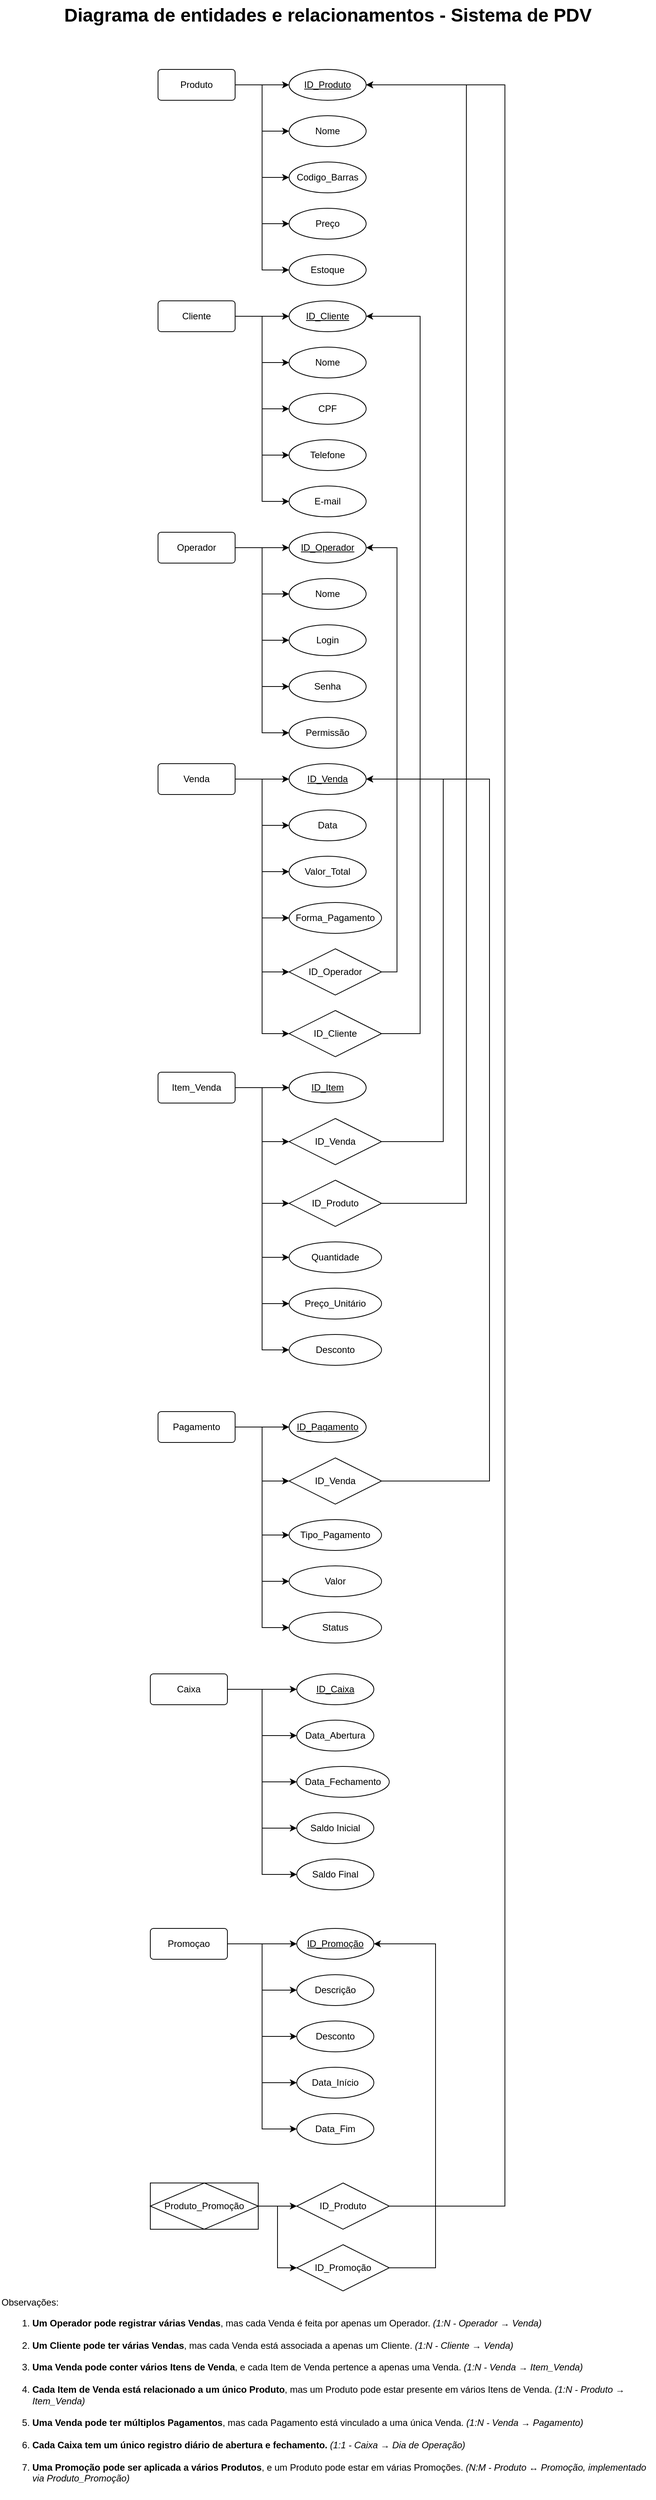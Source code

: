 <mxfile version="26.1.1">
  <diagram id="R2lEEEUBdFMjLlhIrx00" name="Page-1">
    <mxGraphModel dx="956" dy="557" grid="1" gridSize="10" guides="1" tooltips="1" connect="1" arrows="1" fold="1" page="1" pageScale="1" pageWidth="850" pageHeight="1100" math="0" shadow="0" extFonts="Permanent Marker^https://fonts.googleapis.com/css?family=Permanent+Marker">
      <root>
        <mxCell id="0" />
        <mxCell id="1" parent="0" />
        <mxCell id="Ml8siv8PJuEOao_RKKFf-7" style="edgeStyle=orthogonalEdgeStyle;rounded=0;orthogonalLoop=1;jettySize=auto;html=1;exitX=1;exitY=0.5;exitDx=0;exitDy=0;" edge="1" parent="1" source="Ml8siv8PJuEOao_RKKFf-1">
          <mxGeometry relative="1" as="geometry">
            <mxPoint x="375" y="170" as="targetPoint" />
          </mxGeometry>
        </mxCell>
        <mxCell id="Ml8siv8PJuEOao_RKKFf-8" style="edgeStyle=orthogonalEdgeStyle;rounded=0;orthogonalLoop=1;jettySize=auto;html=1;exitX=1;exitY=0.5;exitDx=0;exitDy=0;entryX=0;entryY=0.5;entryDx=0;entryDy=0;" edge="1" parent="1" source="Ml8siv8PJuEOao_RKKFf-1" target="Ml8siv8PJuEOao_RKKFf-3">
          <mxGeometry relative="1" as="geometry" />
        </mxCell>
        <mxCell id="Ml8siv8PJuEOao_RKKFf-9" style="edgeStyle=orthogonalEdgeStyle;rounded=0;orthogonalLoop=1;jettySize=auto;html=1;exitX=1;exitY=0.5;exitDx=0;exitDy=0;entryX=0;entryY=0.5;entryDx=0;entryDy=0;" edge="1" parent="1" source="Ml8siv8PJuEOao_RKKFf-1" target="Ml8siv8PJuEOao_RKKFf-4">
          <mxGeometry relative="1" as="geometry" />
        </mxCell>
        <mxCell id="Ml8siv8PJuEOao_RKKFf-10" style="edgeStyle=orthogonalEdgeStyle;rounded=0;orthogonalLoop=1;jettySize=auto;html=1;exitX=1;exitY=0.5;exitDx=0;exitDy=0;entryX=0;entryY=0.5;entryDx=0;entryDy=0;" edge="1" parent="1" source="Ml8siv8PJuEOao_RKKFf-1" target="Ml8siv8PJuEOao_RKKFf-5">
          <mxGeometry relative="1" as="geometry" />
        </mxCell>
        <mxCell id="Ml8siv8PJuEOao_RKKFf-11" style="edgeStyle=orthogonalEdgeStyle;rounded=0;orthogonalLoop=1;jettySize=auto;html=1;exitX=1;exitY=0.5;exitDx=0;exitDy=0;entryX=0;entryY=0.5;entryDx=0;entryDy=0;" edge="1" parent="1" source="Ml8siv8PJuEOao_RKKFf-1" target="Ml8siv8PJuEOao_RKKFf-6">
          <mxGeometry relative="1" as="geometry" />
        </mxCell>
        <mxCell id="Ml8siv8PJuEOao_RKKFf-1" value="Produto" style="rounded=1;arcSize=10;whiteSpace=wrap;html=1;align=center;" vertex="1" parent="1">
          <mxGeometry x="205" y="150" width="100" height="40" as="geometry" />
        </mxCell>
        <mxCell id="Ml8siv8PJuEOao_RKKFf-3" value="Nome" style="ellipse;whiteSpace=wrap;html=1;align=center;" vertex="1" parent="1">
          <mxGeometry x="375" y="210" width="100" height="40" as="geometry" />
        </mxCell>
        <mxCell id="Ml8siv8PJuEOao_RKKFf-4" value="Codigo_Barras" style="ellipse;whiteSpace=wrap;html=1;align=center;" vertex="1" parent="1">
          <mxGeometry x="375" y="270" width="100" height="40" as="geometry" />
        </mxCell>
        <mxCell id="Ml8siv8PJuEOao_RKKFf-5" value="Preço" style="ellipse;whiteSpace=wrap;html=1;align=center;" vertex="1" parent="1">
          <mxGeometry x="375" y="330" width="100" height="40" as="geometry" />
        </mxCell>
        <mxCell id="Ml8siv8PJuEOao_RKKFf-6" value="Estoque" style="ellipse;whiteSpace=wrap;html=1;align=center;" vertex="1" parent="1">
          <mxGeometry x="375" y="390" width="100" height="40" as="geometry" />
        </mxCell>
        <mxCell id="Ml8siv8PJuEOao_RKKFf-12" style="edgeStyle=orthogonalEdgeStyle;rounded=0;orthogonalLoop=1;jettySize=auto;html=1;exitX=1;exitY=0.5;exitDx=0;exitDy=0;" edge="1" parent="1" source="Ml8siv8PJuEOao_RKKFf-17">
          <mxGeometry relative="1" as="geometry">
            <mxPoint x="375" y="470" as="targetPoint" />
          </mxGeometry>
        </mxCell>
        <mxCell id="Ml8siv8PJuEOao_RKKFf-13" style="edgeStyle=orthogonalEdgeStyle;rounded=0;orthogonalLoop=1;jettySize=auto;html=1;exitX=1;exitY=0.5;exitDx=0;exitDy=0;entryX=0;entryY=0.5;entryDx=0;entryDy=0;" edge="1" parent="1" source="Ml8siv8PJuEOao_RKKFf-17" target="Ml8siv8PJuEOao_RKKFf-19">
          <mxGeometry relative="1" as="geometry" />
        </mxCell>
        <mxCell id="Ml8siv8PJuEOao_RKKFf-14" style="edgeStyle=orthogonalEdgeStyle;rounded=0;orthogonalLoop=1;jettySize=auto;html=1;exitX=1;exitY=0.5;exitDx=0;exitDy=0;entryX=0;entryY=0.5;entryDx=0;entryDy=0;" edge="1" parent="1" source="Ml8siv8PJuEOao_RKKFf-17" target="Ml8siv8PJuEOao_RKKFf-20">
          <mxGeometry relative="1" as="geometry" />
        </mxCell>
        <mxCell id="Ml8siv8PJuEOao_RKKFf-15" style="edgeStyle=orthogonalEdgeStyle;rounded=0;orthogonalLoop=1;jettySize=auto;html=1;exitX=1;exitY=0.5;exitDx=0;exitDy=0;entryX=0;entryY=0.5;entryDx=0;entryDy=0;" edge="1" parent="1" source="Ml8siv8PJuEOao_RKKFf-17" target="Ml8siv8PJuEOao_RKKFf-21">
          <mxGeometry relative="1" as="geometry" />
        </mxCell>
        <mxCell id="Ml8siv8PJuEOao_RKKFf-16" style="edgeStyle=orthogonalEdgeStyle;rounded=0;orthogonalLoop=1;jettySize=auto;html=1;exitX=1;exitY=0.5;exitDx=0;exitDy=0;entryX=0;entryY=0.5;entryDx=0;entryDy=0;" edge="1" parent="1" source="Ml8siv8PJuEOao_RKKFf-17" target="Ml8siv8PJuEOao_RKKFf-22">
          <mxGeometry relative="1" as="geometry" />
        </mxCell>
        <mxCell id="Ml8siv8PJuEOao_RKKFf-17" value="Cliente" style="rounded=1;arcSize=10;whiteSpace=wrap;html=1;align=center;" vertex="1" parent="1">
          <mxGeometry x="205" y="450" width="100" height="40" as="geometry" />
        </mxCell>
        <mxCell id="Ml8siv8PJuEOao_RKKFf-19" value="Nome" style="ellipse;whiteSpace=wrap;html=1;align=center;" vertex="1" parent="1">
          <mxGeometry x="375" y="510" width="100" height="40" as="geometry" />
        </mxCell>
        <mxCell id="Ml8siv8PJuEOao_RKKFf-20" value="CPF" style="ellipse;whiteSpace=wrap;html=1;align=center;" vertex="1" parent="1">
          <mxGeometry x="375" y="570" width="100" height="40" as="geometry" />
        </mxCell>
        <mxCell id="Ml8siv8PJuEOao_RKKFf-21" value="Telefone" style="ellipse;whiteSpace=wrap;html=1;align=center;" vertex="1" parent="1">
          <mxGeometry x="375" y="630" width="100" height="40" as="geometry" />
        </mxCell>
        <mxCell id="Ml8siv8PJuEOao_RKKFf-22" value="E-mail" style="ellipse;whiteSpace=wrap;html=1;align=center;" vertex="1" parent="1">
          <mxGeometry x="375" y="690" width="100" height="40" as="geometry" />
        </mxCell>
        <mxCell id="Ml8siv8PJuEOao_RKKFf-23" value="ID_Produto" style="ellipse;whiteSpace=wrap;html=1;align=center;fontStyle=4;" vertex="1" parent="1">
          <mxGeometry x="375" y="150" width="100" height="40" as="geometry" />
        </mxCell>
        <mxCell id="Ml8siv8PJuEOao_RKKFf-24" value="ID_Cliente" style="ellipse;whiteSpace=wrap;html=1;align=center;fontStyle=4;" vertex="1" parent="1">
          <mxGeometry x="375" y="450" width="100" height="40" as="geometry" />
        </mxCell>
        <mxCell id="Ml8siv8PJuEOao_RKKFf-25" style="edgeStyle=orthogonalEdgeStyle;rounded=0;orthogonalLoop=1;jettySize=auto;html=1;exitX=1;exitY=0.5;exitDx=0;exitDy=0;" edge="1" parent="1" source="Ml8siv8PJuEOao_RKKFf-30">
          <mxGeometry relative="1" as="geometry">
            <mxPoint x="375" y="770" as="targetPoint" />
          </mxGeometry>
        </mxCell>
        <mxCell id="Ml8siv8PJuEOao_RKKFf-26" style="edgeStyle=orthogonalEdgeStyle;rounded=0;orthogonalLoop=1;jettySize=auto;html=1;exitX=1;exitY=0.5;exitDx=0;exitDy=0;entryX=0;entryY=0.5;entryDx=0;entryDy=0;" edge="1" parent="1" source="Ml8siv8PJuEOao_RKKFf-30" target="Ml8siv8PJuEOao_RKKFf-31">
          <mxGeometry relative="1" as="geometry" />
        </mxCell>
        <mxCell id="Ml8siv8PJuEOao_RKKFf-27" style="edgeStyle=orthogonalEdgeStyle;rounded=0;orthogonalLoop=1;jettySize=auto;html=1;exitX=1;exitY=0.5;exitDx=0;exitDy=0;entryX=0;entryY=0.5;entryDx=0;entryDy=0;" edge="1" parent="1" source="Ml8siv8PJuEOao_RKKFf-30" target="Ml8siv8PJuEOao_RKKFf-32">
          <mxGeometry relative="1" as="geometry" />
        </mxCell>
        <mxCell id="Ml8siv8PJuEOao_RKKFf-28" style="edgeStyle=orthogonalEdgeStyle;rounded=0;orthogonalLoop=1;jettySize=auto;html=1;exitX=1;exitY=0.5;exitDx=0;exitDy=0;entryX=0;entryY=0.5;entryDx=0;entryDy=0;" edge="1" parent="1" source="Ml8siv8PJuEOao_RKKFf-30" target="Ml8siv8PJuEOao_RKKFf-33">
          <mxGeometry relative="1" as="geometry" />
        </mxCell>
        <mxCell id="Ml8siv8PJuEOao_RKKFf-29" style="edgeStyle=orthogonalEdgeStyle;rounded=0;orthogonalLoop=1;jettySize=auto;html=1;exitX=1;exitY=0.5;exitDx=0;exitDy=0;entryX=0;entryY=0.5;entryDx=0;entryDy=0;" edge="1" parent="1" source="Ml8siv8PJuEOao_RKKFf-30" target="Ml8siv8PJuEOao_RKKFf-34">
          <mxGeometry relative="1" as="geometry" />
        </mxCell>
        <mxCell id="Ml8siv8PJuEOao_RKKFf-30" value="Operador" style="rounded=1;arcSize=10;whiteSpace=wrap;html=1;align=center;" vertex="1" parent="1">
          <mxGeometry x="205" y="750" width="100" height="40" as="geometry" />
        </mxCell>
        <mxCell id="Ml8siv8PJuEOao_RKKFf-31" value="Nome" style="ellipse;whiteSpace=wrap;html=1;align=center;" vertex="1" parent="1">
          <mxGeometry x="375" y="810" width="100" height="40" as="geometry" />
        </mxCell>
        <mxCell id="Ml8siv8PJuEOao_RKKFf-32" value="Login" style="ellipse;whiteSpace=wrap;html=1;align=center;" vertex="1" parent="1">
          <mxGeometry x="375" y="870" width="100" height="40" as="geometry" />
        </mxCell>
        <mxCell id="Ml8siv8PJuEOao_RKKFf-33" value="Senha" style="ellipse;whiteSpace=wrap;html=1;align=center;" vertex="1" parent="1">
          <mxGeometry x="375" y="930" width="100" height="40" as="geometry" />
        </mxCell>
        <mxCell id="Ml8siv8PJuEOao_RKKFf-34" value="Permissão" style="ellipse;whiteSpace=wrap;html=1;align=center;" vertex="1" parent="1">
          <mxGeometry x="375" y="990" width="100" height="40" as="geometry" />
        </mxCell>
        <mxCell id="Ml8siv8PJuEOao_RKKFf-35" value="ID_Operador" style="ellipse;whiteSpace=wrap;html=1;align=center;fontStyle=4;" vertex="1" parent="1">
          <mxGeometry x="375" y="750" width="100" height="40" as="geometry" />
        </mxCell>
        <mxCell id="Ml8siv8PJuEOao_RKKFf-36" style="edgeStyle=orthogonalEdgeStyle;rounded=0;orthogonalLoop=1;jettySize=auto;html=1;exitX=1;exitY=0.5;exitDx=0;exitDy=0;" edge="1" parent="1" source="Ml8siv8PJuEOao_RKKFf-41">
          <mxGeometry relative="1" as="geometry">
            <mxPoint x="375" y="1070" as="targetPoint" />
          </mxGeometry>
        </mxCell>
        <mxCell id="Ml8siv8PJuEOao_RKKFf-37" style="edgeStyle=orthogonalEdgeStyle;rounded=0;orthogonalLoop=1;jettySize=auto;html=1;exitX=1;exitY=0.5;exitDx=0;exitDy=0;entryX=0;entryY=0.5;entryDx=0;entryDy=0;" edge="1" parent="1" source="Ml8siv8PJuEOao_RKKFf-41" target="Ml8siv8PJuEOao_RKKFf-42">
          <mxGeometry relative="1" as="geometry" />
        </mxCell>
        <mxCell id="Ml8siv8PJuEOao_RKKFf-38" style="edgeStyle=orthogonalEdgeStyle;rounded=0;orthogonalLoop=1;jettySize=auto;html=1;exitX=1;exitY=0.5;exitDx=0;exitDy=0;entryX=0;entryY=0.5;entryDx=0;entryDy=0;" edge="1" parent="1" source="Ml8siv8PJuEOao_RKKFf-41" target="Ml8siv8PJuEOao_RKKFf-43">
          <mxGeometry relative="1" as="geometry" />
        </mxCell>
        <mxCell id="Ml8siv8PJuEOao_RKKFf-39" style="edgeStyle=orthogonalEdgeStyle;rounded=0;orthogonalLoop=1;jettySize=auto;html=1;exitX=1;exitY=0.5;exitDx=0;exitDy=0;entryX=0;entryY=0.5;entryDx=0;entryDy=0;" edge="1" parent="1" source="Ml8siv8PJuEOao_RKKFf-41" target="Ml8siv8PJuEOao_RKKFf-44">
          <mxGeometry relative="1" as="geometry" />
        </mxCell>
        <mxCell id="Ml8siv8PJuEOao_RKKFf-49" style="edgeStyle=orthogonalEdgeStyle;rounded=0;orthogonalLoop=1;jettySize=auto;html=1;exitX=1;exitY=0.5;exitDx=0;exitDy=0;entryX=0;entryY=0.5;entryDx=0;entryDy=0;" edge="1" parent="1" source="Ml8siv8PJuEOao_RKKFf-41" target="Ml8siv8PJuEOao_RKKFf-47">
          <mxGeometry relative="1" as="geometry" />
        </mxCell>
        <mxCell id="Ml8siv8PJuEOao_RKKFf-51" style="edgeStyle=orthogonalEdgeStyle;rounded=0;orthogonalLoop=1;jettySize=auto;html=1;exitX=1;exitY=0.5;exitDx=0;exitDy=0;entryX=0;entryY=0.5;entryDx=0;entryDy=0;" edge="1" parent="1" source="Ml8siv8PJuEOao_RKKFf-41" target="Ml8siv8PJuEOao_RKKFf-50">
          <mxGeometry relative="1" as="geometry" />
        </mxCell>
        <mxCell id="Ml8siv8PJuEOao_RKKFf-41" value="Venda" style="rounded=1;arcSize=10;whiteSpace=wrap;html=1;align=center;" vertex="1" parent="1">
          <mxGeometry x="205" y="1050" width="100" height="40" as="geometry" />
        </mxCell>
        <mxCell id="Ml8siv8PJuEOao_RKKFf-42" value="Data" style="ellipse;whiteSpace=wrap;html=1;align=center;" vertex="1" parent="1">
          <mxGeometry x="375" y="1110" width="100" height="40" as="geometry" />
        </mxCell>
        <mxCell id="Ml8siv8PJuEOao_RKKFf-43" value="Valor_Total" style="ellipse;whiteSpace=wrap;html=1;align=center;" vertex="1" parent="1">
          <mxGeometry x="375" y="1170" width="100" height="40" as="geometry" />
        </mxCell>
        <mxCell id="Ml8siv8PJuEOao_RKKFf-44" value="Forma_Pagamento" style="ellipse;whiteSpace=wrap;html=1;align=center;" vertex="1" parent="1">
          <mxGeometry x="375" y="1230" width="120" height="40" as="geometry" />
        </mxCell>
        <mxCell id="Ml8siv8PJuEOao_RKKFf-46" value="ID_Venda" style="ellipse;whiteSpace=wrap;html=1;align=center;fontStyle=4;" vertex="1" parent="1">
          <mxGeometry x="375" y="1050" width="100" height="40" as="geometry" />
        </mxCell>
        <mxCell id="Ml8siv8PJuEOao_RKKFf-52" style="edgeStyle=orthogonalEdgeStyle;rounded=0;orthogonalLoop=1;jettySize=auto;html=1;exitX=1;exitY=0.5;exitDx=0;exitDy=0;entryX=1;entryY=0.5;entryDx=0;entryDy=0;" edge="1" parent="1" source="Ml8siv8PJuEOao_RKKFf-47" target="Ml8siv8PJuEOao_RKKFf-35">
          <mxGeometry relative="1" as="geometry" />
        </mxCell>
        <mxCell id="Ml8siv8PJuEOao_RKKFf-47" value="ID_Operador" style="shape=rhombus;perimeter=rhombusPerimeter;whiteSpace=wrap;html=1;align=center;" vertex="1" parent="1">
          <mxGeometry x="375" y="1290" width="120" height="60" as="geometry" />
        </mxCell>
        <mxCell id="Ml8siv8PJuEOao_RKKFf-53" style="edgeStyle=orthogonalEdgeStyle;rounded=0;orthogonalLoop=1;jettySize=auto;html=1;exitX=1;exitY=0.5;exitDx=0;exitDy=0;entryX=1;entryY=0.5;entryDx=0;entryDy=0;" edge="1" parent="1" source="Ml8siv8PJuEOao_RKKFf-50" target="Ml8siv8PJuEOao_RKKFf-24">
          <mxGeometry relative="1" as="geometry">
            <Array as="points">
              <mxPoint x="545" y="1400" />
              <mxPoint x="545" y="470" />
            </Array>
          </mxGeometry>
        </mxCell>
        <mxCell id="Ml8siv8PJuEOao_RKKFf-50" value="ID_Cliente" style="shape=rhombus;perimeter=rhombusPerimeter;whiteSpace=wrap;html=1;align=center;" vertex="1" parent="1">
          <mxGeometry x="375" y="1370" width="120" height="60" as="geometry" />
        </mxCell>
        <mxCell id="Ml8siv8PJuEOao_RKKFf-55" style="edgeStyle=orthogonalEdgeStyle;rounded=0;orthogonalLoop=1;jettySize=auto;html=1;exitX=1;exitY=0.5;exitDx=0;exitDy=0;" edge="1" parent="1" source="Ml8siv8PJuEOao_RKKFf-60">
          <mxGeometry relative="1" as="geometry">
            <mxPoint x="375" y="1470" as="targetPoint" />
          </mxGeometry>
        </mxCell>
        <mxCell id="Ml8siv8PJuEOao_RKKFf-86" style="edgeStyle=orthogonalEdgeStyle;rounded=0;orthogonalLoop=1;jettySize=auto;html=1;exitX=1;exitY=0.5;exitDx=0;exitDy=0;entryX=0;entryY=0.5;entryDx=0;entryDy=0;" edge="1" parent="1" source="Ml8siv8PJuEOao_RKKFf-60" target="Ml8siv8PJuEOao_RKKFf-77">
          <mxGeometry relative="1" as="geometry" />
        </mxCell>
        <mxCell id="Ml8siv8PJuEOao_RKKFf-87" style="edgeStyle=orthogonalEdgeStyle;rounded=0;orthogonalLoop=1;jettySize=auto;html=1;exitX=1;exitY=0.5;exitDx=0;exitDy=0;entryX=0;entryY=0.5;entryDx=0;entryDy=0;" edge="1" parent="1" source="Ml8siv8PJuEOao_RKKFf-60" target="Ml8siv8PJuEOao_RKKFf-79">
          <mxGeometry relative="1" as="geometry" />
        </mxCell>
        <mxCell id="Ml8siv8PJuEOao_RKKFf-88" style="edgeStyle=orthogonalEdgeStyle;rounded=0;orthogonalLoop=1;jettySize=auto;html=1;exitX=1;exitY=0.5;exitDx=0;exitDy=0;entryX=0;entryY=0.5;entryDx=0;entryDy=0;" edge="1" parent="1" source="Ml8siv8PJuEOao_RKKFf-60" target="Ml8siv8PJuEOao_RKKFf-83">
          <mxGeometry relative="1" as="geometry" />
        </mxCell>
        <mxCell id="Ml8siv8PJuEOao_RKKFf-89" style="edgeStyle=orthogonalEdgeStyle;rounded=0;orthogonalLoop=1;jettySize=auto;html=1;exitX=1;exitY=0.5;exitDx=0;exitDy=0;entryX=0;entryY=0.5;entryDx=0;entryDy=0;" edge="1" parent="1" source="Ml8siv8PJuEOao_RKKFf-60" target="Ml8siv8PJuEOao_RKKFf-84">
          <mxGeometry relative="1" as="geometry" />
        </mxCell>
        <mxCell id="Ml8siv8PJuEOao_RKKFf-90" style="edgeStyle=orthogonalEdgeStyle;rounded=0;orthogonalLoop=1;jettySize=auto;html=1;exitX=1;exitY=0.5;exitDx=0;exitDy=0;entryX=0;entryY=0.5;entryDx=0;entryDy=0;" edge="1" parent="1" source="Ml8siv8PJuEOao_RKKFf-60" target="Ml8siv8PJuEOao_RKKFf-85">
          <mxGeometry relative="1" as="geometry" />
        </mxCell>
        <mxCell id="Ml8siv8PJuEOao_RKKFf-60" value="Item_Venda" style="rounded=1;arcSize=10;whiteSpace=wrap;html=1;align=center;" vertex="1" parent="1">
          <mxGeometry x="205" y="1450" width="100" height="40" as="geometry" />
        </mxCell>
        <mxCell id="Ml8siv8PJuEOao_RKKFf-65" value="ID_Item" style="ellipse;whiteSpace=wrap;html=1;align=center;fontStyle=4;" vertex="1" parent="1">
          <mxGeometry x="375" y="1450" width="100" height="40" as="geometry" />
        </mxCell>
        <mxCell id="Ml8siv8PJuEOao_RKKFf-80" style="edgeStyle=orthogonalEdgeStyle;rounded=0;orthogonalLoop=1;jettySize=auto;html=1;exitX=1;exitY=0.5;exitDx=0;exitDy=0;entryX=1;entryY=0.5;entryDx=0;entryDy=0;" edge="1" parent="1" source="Ml8siv8PJuEOao_RKKFf-77" target="Ml8siv8PJuEOao_RKKFf-46">
          <mxGeometry relative="1" as="geometry">
            <Array as="points">
              <mxPoint x="575" y="1540" />
              <mxPoint x="575" y="1070" />
            </Array>
          </mxGeometry>
        </mxCell>
        <mxCell id="Ml8siv8PJuEOao_RKKFf-77" value="ID_Venda" style="shape=rhombus;perimeter=rhombusPerimeter;whiteSpace=wrap;html=1;align=center;" vertex="1" parent="1">
          <mxGeometry x="375" y="1510" width="120" height="60" as="geometry" />
        </mxCell>
        <mxCell id="Ml8siv8PJuEOao_RKKFf-91" style="edgeStyle=orthogonalEdgeStyle;rounded=0;orthogonalLoop=1;jettySize=auto;html=1;exitX=1;exitY=0.5;exitDx=0;exitDy=0;entryX=1;entryY=0.5;entryDx=0;entryDy=0;" edge="1" parent="1" source="Ml8siv8PJuEOao_RKKFf-79" target="Ml8siv8PJuEOao_RKKFf-23">
          <mxGeometry relative="1" as="geometry">
            <Array as="points">
              <mxPoint x="605" y="1620" />
              <mxPoint x="605" y="170" />
            </Array>
          </mxGeometry>
        </mxCell>
        <mxCell id="Ml8siv8PJuEOao_RKKFf-79" value="ID_Produto" style="shape=rhombus;perimeter=rhombusPerimeter;whiteSpace=wrap;html=1;align=center;" vertex="1" parent="1">
          <mxGeometry x="375" y="1590" width="120" height="60" as="geometry" />
        </mxCell>
        <mxCell id="Ml8siv8PJuEOao_RKKFf-83" value="Quantidade" style="ellipse;whiteSpace=wrap;html=1;align=center;" vertex="1" parent="1">
          <mxGeometry x="375" y="1670" width="120" height="40" as="geometry" />
        </mxCell>
        <mxCell id="Ml8siv8PJuEOao_RKKFf-84" value="Preço_Unitário" style="ellipse;whiteSpace=wrap;html=1;align=center;" vertex="1" parent="1">
          <mxGeometry x="375" y="1730" width="120" height="40" as="geometry" />
        </mxCell>
        <mxCell id="Ml8siv8PJuEOao_RKKFf-85" value="Desconto" style="ellipse;whiteSpace=wrap;html=1;align=center;" vertex="1" parent="1">
          <mxGeometry x="375" y="1790" width="120" height="40" as="geometry" />
        </mxCell>
        <mxCell id="Ml8siv8PJuEOao_RKKFf-99" style="edgeStyle=orthogonalEdgeStyle;rounded=0;orthogonalLoop=1;jettySize=auto;html=1;exitX=1;exitY=0.5;exitDx=0;exitDy=0;entryX=0;entryY=0.5;entryDx=0;entryDy=0;" edge="1" parent="1" source="Ml8siv8PJuEOao_RKKFf-92" target="Ml8siv8PJuEOao_RKKFf-93">
          <mxGeometry relative="1" as="geometry" />
        </mxCell>
        <mxCell id="Ml8siv8PJuEOao_RKKFf-100" style="edgeStyle=orthogonalEdgeStyle;rounded=0;orthogonalLoop=1;jettySize=auto;html=1;exitX=1;exitY=0.5;exitDx=0;exitDy=0;entryX=0;entryY=0.5;entryDx=0;entryDy=0;" edge="1" parent="1" source="Ml8siv8PJuEOao_RKKFf-92" target="Ml8siv8PJuEOao_RKKFf-94">
          <mxGeometry relative="1" as="geometry" />
        </mxCell>
        <mxCell id="Ml8siv8PJuEOao_RKKFf-101" style="edgeStyle=orthogonalEdgeStyle;rounded=0;orthogonalLoop=1;jettySize=auto;html=1;exitX=1;exitY=0.5;exitDx=0;exitDy=0;entryX=0;entryY=0.5;entryDx=0;entryDy=0;" edge="1" parent="1" source="Ml8siv8PJuEOao_RKKFf-92" target="Ml8siv8PJuEOao_RKKFf-96">
          <mxGeometry relative="1" as="geometry" />
        </mxCell>
        <mxCell id="Ml8siv8PJuEOao_RKKFf-102" style="edgeStyle=orthogonalEdgeStyle;rounded=0;orthogonalLoop=1;jettySize=auto;html=1;exitX=1;exitY=0.5;exitDx=0;exitDy=0;entryX=0;entryY=0.5;entryDx=0;entryDy=0;" edge="1" parent="1" source="Ml8siv8PJuEOao_RKKFf-92" target="Ml8siv8PJuEOao_RKKFf-97">
          <mxGeometry relative="1" as="geometry" />
        </mxCell>
        <mxCell id="Ml8siv8PJuEOao_RKKFf-103" style="edgeStyle=orthogonalEdgeStyle;rounded=0;orthogonalLoop=1;jettySize=auto;html=1;exitX=1;exitY=0.5;exitDx=0;exitDy=0;entryX=0;entryY=0.5;entryDx=0;entryDy=0;" edge="1" parent="1" source="Ml8siv8PJuEOao_RKKFf-92" target="Ml8siv8PJuEOao_RKKFf-98">
          <mxGeometry relative="1" as="geometry" />
        </mxCell>
        <mxCell id="Ml8siv8PJuEOao_RKKFf-92" value="Pagamento" style="rounded=1;arcSize=10;whiteSpace=wrap;html=1;align=center;" vertex="1" parent="1">
          <mxGeometry x="205" y="1890" width="100" height="40" as="geometry" />
        </mxCell>
        <mxCell id="Ml8siv8PJuEOao_RKKFf-93" value="ID_Pagamento" style="ellipse;whiteSpace=wrap;html=1;align=center;fontStyle=4;" vertex="1" parent="1">
          <mxGeometry x="375" y="1890" width="100" height="40" as="geometry" />
        </mxCell>
        <mxCell id="Ml8siv8PJuEOao_RKKFf-95" style="edgeStyle=orthogonalEdgeStyle;rounded=0;orthogonalLoop=1;jettySize=auto;html=1;exitX=1;exitY=0.5;exitDx=0;exitDy=0;entryX=1;entryY=0.5;entryDx=0;entryDy=0;" edge="1" parent="1" source="Ml8siv8PJuEOao_RKKFf-94" target="Ml8siv8PJuEOao_RKKFf-46">
          <mxGeometry relative="1" as="geometry">
            <Array as="points">
              <mxPoint x="635" y="1980" />
              <mxPoint x="635" y="1070" />
            </Array>
          </mxGeometry>
        </mxCell>
        <mxCell id="Ml8siv8PJuEOao_RKKFf-94" value="ID_Venda" style="shape=rhombus;perimeter=rhombusPerimeter;whiteSpace=wrap;html=1;align=center;" vertex="1" parent="1">
          <mxGeometry x="375" y="1950" width="120" height="60" as="geometry" />
        </mxCell>
        <mxCell id="Ml8siv8PJuEOao_RKKFf-96" value="Tipo_Pagamento" style="ellipse;whiteSpace=wrap;html=1;align=center;" vertex="1" parent="1">
          <mxGeometry x="375" y="2030" width="120" height="40" as="geometry" />
        </mxCell>
        <mxCell id="Ml8siv8PJuEOao_RKKFf-97" value="Valor" style="ellipse;whiteSpace=wrap;html=1;align=center;" vertex="1" parent="1">
          <mxGeometry x="375" y="2090" width="120" height="40" as="geometry" />
        </mxCell>
        <mxCell id="Ml8siv8PJuEOao_RKKFf-98" value="Status" style="ellipse;whiteSpace=wrap;html=1;align=center;" vertex="1" parent="1">
          <mxGeometry x="375" y="2150" width="120" height="40" as="geometry" />
        </mxCell>
        <mxCell id="Ml8siv8PJuEOao_RKKFf-106" style="edgeStyle=orthogonalEdgeStyle;rounded=0;orthogonalLoop=1;jettySize=auto;html=1;exitX=1;exitY=0.5;exitDx=0;exitDy=0;entryX=0;entryY=0.5;entryDx=0;entryDy=0;" edge="1" parent="1" source="Ml8siv8PJuEOao_RKKFf-104" target="Ml8siv8PJuEOao_RKKFf-105">
          <mxGeometry relative="1" as="geometry" />
        </mxCell>
        <mxCell id="Ml8siv8PJuEOao_RKKFf-112" style="edgeStyle=orthogonalEdgeStyle;rounded=0;orthogonalLoop=1;jettySize=auto;html=1;exitX=1;exitY=0.5;exitDx=0;exitDy=0;entryX=0;entryY=0.5;entryDx=0;entryDy=0;" edge="1" parent="1" source="Ml8siv8PJuEOao_RKKFf-104" target="Ml8siv8PJuEOao_RKKFf-108">
          <mxGeometry relative="1" as="geometry" />
        </mxCell>
        <mxCell id="Ml8siv8PJuEOao_RKKFf-113" style="edgeStyle=orthogonalEdgeStyle;rounded=0;orthogonalLoop=1;jettySize=auto;html=1;exitX=1;exitY=0.5;exitDx=0;exitDy=0;entryX=0;entryY=0.5;entryDx=0;entryDy=0;" edge="1" parent="1" source="Ml8siv8PJuEOao_RKKFf-104" target="Ml8siv8PJuEOao_RKKFf-109">
          <mxGeometry relative="1" as="geometry" />
        </mxCell>
        <mxCell id="Ml8siv8PJuEOao_RKKFf-114" style="edgeStyle=orthogonalEdgeStyle;rounded=0;orthogonalLoop=1;jettySize=auto;html=1;exitX=1;exitY=0.5;exitDx=0;exitDy=0;entryX=0;entryY=0.5;entryDx=0;entryDy=0;" edge="1" parent="1" source="Ml8siv8PJuEOao_RKKFf-104" target="Ml8siv8PJuEOao_RKKFf-110">
          <mxGeometry relative="1" as="geometry" />
        </mxCell>
        <mxCell id="Ml8siv8PJuEOao_RKKFf-115" style="edgeStyle=orthogonalEdgeStyle;rounded=0;orthogonalLoop=1;jettySize=auto;html=1;exitX=1;exitY=0.5;exitDx=0;exitDy=0;entryX=0;entryY=0.5;entryDx=0;entryDy=0;" edge="1" parent="1" source="Ml8siv8PJuEOao_RKKFf-104" target="Ml8siv8PJuEOao_RKKFf-111">
          <mxGeometry relative="1" as="geometry" />
        </mxCell>
        <mxCell id="Ml8siv8PJuEOao_RKKFf-104" value="Caixa" style="rounded=1;arcSize=10;whiteSpace=wrap;html=1;align=center;" vertex="1" parent="1">
          <mxGeometry x="195" y="2230" width="100" height="40" as="geometry" />
        </mxCell>
        <mxCell id="Ml8siv8PJuEOao_RKKFf-105" value="ID_Caixa" style="ellipse;whiteSpace=wrap;html=1;align=center;fontStyle=4;" vertex="1" parent="1">
          <mxGeometry x="385" y="2230" width="100" height="40" as="geometry" />
        </mxCell>
        <mxCell id="Ml8siv8PJuEOao_RKKFf-108" value="Data_Abertura" style="ellipse;whiteSpace=wrap;html=1;align=center;" vertex="1" parent="1">
          <mxGeometry x="385" y="2290" width="100" height="40" as="geometry" />
        </mxCell>
        <mxCell id="Ml8siv8PJuEOao_RKKFf-109" value="Data_Fechamento" style="ellipse;whiteSpace=wrap;html=1;align=center;" vertex="1" parent="1">
          <mxGeometry x="385" y="2350" width="120" height="40" as="geometry" />
        </mxCell>
        <mxCell id="Ml8siv8PJuEOao_RKKFf-110" value="Saldo Inicial" style="ellipse;whiteSpace=wrap;html=1;align=center;" vertex="1" parent="1">
          <mxGeometry x="385" y="2410" width="100" height="40" as="geometry" />
        </mxCell>
        <mxCell id="Ml8siv8PJuEOao_RKKFf-111" value="Saldo Final" style="ellipse;whiteSpace=wrap;html=1;align=center;" vertex="1" parent="1">
          <mxGeometry x="385" y="2470" width="100" height="40" as="geometry" />
        </mxCell>
        <mxCell id="Ml8siv8PJuEOao_RKKFf-116" style="edgeStyle=orthogonalEdgeStyle;rounded=0;orthogonalLoop=1;jettySize=auto;html=1;exitX=1;exitY=0.5;exitDx=0;exitDy=0;entryX=0;entryY=0.5;entryDx=0;entryDy=0;" edge="1" parent="1" source="Ml8siv8PJuEOao_RKKFf-121" target="Ml8siv8PJuEOao_RKKFf-122">
          <mxGeometry relative="1" as="geometry" />
        </mxCell>
        <mxCell id="Ml8siv8PJuEOao_RKKFf-117" style="edgeStyle=orthogonalEdgeStyle;rounded=0;orthogonalLoop=1;jettySize=auto;html=1;exitX=1;exitY=0.5;exitDx=0;exitDy=0;entryX=0;entryY=0.5;entryDx=0;entryDy=0;" edge="1" parent="1" source="Ml8siv8PJuEOao_RKKFf-121" target="Ml8siv8PJuEOao_RKKFf-123">
          <mxGeometry relative="1" as="geometry" />
        </mxCell>
        <mxCell id="Ml8siv8PJuEOao_RKKFf-119" style="edgeStyle=orthogonalEdgeStyle;rounded=0;orthogonalLoop=1;jettySize=auto;html=1;exitX=1;exitY=0.5;exitDx=0;exitDy=0;entryX=0;entryY=0.5;entryDx=0;entryDy=0;" edge="1" parent="1" source="Ml8siv8PJuEOao_RKKFf-121" target="Ml8siv8PJuEOao_RKKFf-125">
          <mxGeometry relative="1" as="geometry" />
        </mxCell>
        <mxCell id="Ml8siv8PJuEOao_RKKFf-120" style="edgeStyle=orthogonalEdgeStyle;rounded=0;orthogonalLoop=1;jettySize=auto;html=1;exitX=1;exitY=0.5;exitDx=0;exitDy=0;entryX=0;entryY=0.5;entryDx=0;entryDy=0;" edge="1" parent="1" source="Ml8siv8PJuEOao_RKKFf-121" target="Ml8siv8PJuEOao_RKKFf-126">
          <mxGeometry relative="1" as="geometry" />
        </mxCell>
        <mxCell id="Ml8siv8PJuEOao_RKKFf-128" style="edgeStyle=orthogonalEdgeStyle;rounded=0;orthogonalLoop=1;jettySize=auto;html=1;exitX=1;exitY=0.5;exitDx=0;exitDy=0;entryX=0;entryY=0.5;entryDx=0;entryDy=0;" edge="1" parent="1" source="Ml8siv8PJuEOao_RKKFf-121" target="Ml8siv8PJuEOao_RKKFf-127">
          <mxGeometry relative="1" as="geometry" />
        </mxCell>
        <mxCell id="Ml8siv8PJuEOao_RKKFf-121" value="Promoçao" style="rounded=1;arcSize=10;whiteSpace=wrap;html=1;align=center;" vertex="1" parent="1">
          <mxGeometry x="195" y="2560" width="100" height="40" as="geometry" />
        </mxCell>
        <mxCell id="Ml8siv8PJuEOao_RKKFf-122" value="ID_Promoção" style="ellipse;whiteSpace=wrap;html=1;align=center;fontStyle=4;" vertex="1" parent="1">
          <mxGeometry x="385" y="2560" width="100" height="40" as="geometry" />
        </mxCell>
        <mxCell id="Ml8siv8PJuEOao_RKKFf-123" value="Descrição" style="ellipse;whiteSpace=wrap;html=1;align=center;" vertex="1" parent="1">
          <mxGeometry x="385" y="2620" width="100" height="40" as="geometry" />
        </mxCell>
        <mxCell id="Ml8siv8PJuEOao_RKKFf-125" value="Data_Início" style="ellipse;whiteSpace=wrap;html=1;align=center;" vertex="1" parent="1">
          <mxGeometry x="385" y="2740" width="100" height="40" as="geometry" />
        </mxCell>
        <mxCell id="Ml8siv8PJuEOao_RKKFf-126" value="Data_Fim" style="ellipse;whiteSpace=wrap;html=1;align=center;" vertex="1" parent="1">
          <mxGeometry x="385" y="2800" width="100" height="40" as="geometry" />
        </mxCell>
        <mxCell id="Ml8siv8PJuEOao_RKKFf-127" value="Desconto" style="ellipse;whiteSpace=wrap;html=1;align=center;" vertex="1" parent="1">
          <mxGeometry x="385" y="2680" width="100" height="40" as="geometry" />
        </mxCell>
        <mxCell id="Ml8siv8PJuEOao_RKKFf-132" style="edgeStyle=orthogonalEdgeStyle;rounded=0;orthogonalLoop=1;jettySize=auto;html=1;exitX=1;exitY=0.5;exitDx=0;exitDy=0;entryX=0;entryY=0.5;entryDx=0;entryDy=0;" edge="1" parent="1" source="Ml8siv8PJuEOao_RKKFf-129" target="Ml8siv8PJuEOao_RKKFf-130">
          <mxGeometry relative="1" as="geometry" />
        </mxCell>
        <mxCell id="Ml8siv8PJuEOao_RKKFf-133" style="edgeStyle=orthogonalEdgeStyle;rounded=0;orthogonalLoop=1;jettySize=auto;html=1;exitX=1;exitY=0.5;exitDx=0;exitDy=0;entryX=0;entryY=0.5;entryDx=0;entryDy=0;" edge="1" parent="1" source="Ml8siv8PJuEOao_RKKFf-129" target="Ml8siv8PJuEOao_RKKFf-131">
          <mxGeometry relative="1" as="geometry" />
        </mxCell>
        <mxCell id="Ml8siv8PJuEOao_RKKFf-129" value="Produto_Promoção" style="shape=associativeEntity;whiteSpace=wrap;html=1;align=center;" vertex="1" parent="1">
          <mxGeometry x="195" y="2890" width="140" height="60" as="geometry" />
        </mxCell>
        <mxCell id="Ml8siv8PJuEOao_RKKFf-134" style="edgeStyle=orthogonalEdgeStyle;rounded=0;orthogonalLoop=1;jettySize=auto;html=1;exitX=1;exitY=0.5;exitDx=0;exitDy=0;entryX=1;entryY=0.5;entryDx=0;entryDy=0;" edge="1" parent="1" source="Ml8siv8PJuEOao_RKKFf-130" target="Ml8siv8PJuEOao_RKKFf-23">
          <mxGeometry relative="1" as="geometry">
            <Array as="points">
              <mxPoint x="655" y="2920" />
              <mxPoint x="655" y="170" />
            </Array>
          </mxGeometry>
        </mxCell>
        <mxCell id="Ml8siv8PJuEOao_RKKFf-130" value="ID_Produto" style="shape=rhombus;perimeter=rhombusPerimeter;whiteSpace=wrap;html=1;align=center;" vertex="1" parent="1">
          <mxGeometry x="385" y="2890" width="120" height="60" as="geometry" />
        </mxCell>
        <mxCell id="Ml8siv8PJuEOao_RKKFf-135" style="edgeStyle=orthogonalEdgeStyle;rounded=0;orthogonalLoop=1;jettySize=auto;html=1;exitX=1;exitY=0.5;exitDx=0;exitDy=0;entryX=1;entryY=0.5;entryDx=0;entryDy=0;" edge="1" parent="1" source="Ml8siv8PJuEOao_RKKFf-131" target="Ml8siv8PJuEOao_RKKFf-122">
          <mxGeometry relative="1" as="geometry">
            <Array as="points">
              <mxPoint x="565" y="3000" />
              <mxPoint x="565" y="2580" />
            </Array>
          </mxGeometry>
        </mxCell>
        <mxCell id="Ml8siv8PJuEOao_RKKFf-131" value="ID_Promoção" style="shape=rhombus;perimeter=rhombusPerimeter;whiteSpace=wrap;html=1;align=center;" vertex="1" parent="1">
          <mxGeometry x="385" y="2970" width="120" height="60" as="geometry" />
        </mxCell>
        <mxCell id="Ml8siv8PJuEOao_RKKFf-136" value="Diagrama de entidades e relacionamentos - Sistema de PDV" style="text;strokeColor=none;fillColor=none;html=1;fontSize=24;fontStyle=1;verticalAlign=middle;align=center;" vertex="1" parent="1">
          <mxGeometry x="375" y="60" width="100" height="40" as="geometry" />
        </mxCell>
        <mxCell id="Ml8siv8PJuEOao_RKKFf-137" value="&lt;div&gt;Observações:&lt;/div&gt;&lt;ol&gt;&lt;li data-end=&quot;1537&quot; data-start=&quot;1413&quot;&gt;&lt;strong data-end=&quot;1460&quot; data-start=&quot;1416&quot;&gt;Um Operador pode registrar várias Vendas&lt;/strong&gt;, mas cada Venda é feita por apenas um Operador. &lt;em data-end=&quot;1535&quot; data-start=&quot;1509&quot;&gt;(1:N - Operador → Venda)&lt;/em&gt;&lt;/li&gt;&lt;br&gt;&lt;li data-end=&quot;1658&quot; data-start=&quot;1538&quot;&gt;&lt;strong data-end=&quot;1578&quot; data-start=&quot;1541&quot;&gt;Um Cliente pode ter várias Vendas&lt;/strong&gt;, mas cada Venda está associada a apenas um Cliente. &lt;em data-end=&quot;1656&quot; data-start=&quot;1631&quot;&gt;(1:N - Cliente → Venda)&lt;/em&gt;&lt;/li&gt;&lt;br&gt;&lt;li data-end=&quot;1791&quot; data-start=&quot;1659&quot;&gt;&lt;strong data-end=&quot;1709&quot; data-start=&quot;1662&quot;&gt;Uma Venda pode conter vários Itens de Venda&lt;/strong&gt;, e cada Item de Venda pertence a apenas uma Venda. &lt;em data-end=&quot;1789&quot; data-start=&quot;1761&quot;&gt;(1:N - Venda → Item_Venda)&lt;/em&gt;&lt;/li&gt;&lt;br&gt;&lt;li data-end=&quot;1948&quot; data-start=&quot;1792&quot;&gt;&lt;strong data-end=&quot;1853&quot; data-start=&quot;1795&quot;&gt;Cada Item de Venda está relacionado a um único Produto&lt;/strong&gt;, mas um Produto pode estar presente em vários Itens de Venda. &lt;em data-end=&quot;1946&quot; data-start=&quot;1916&quot;&gt;(1:N - Produto → Item_Venda)&lt;/em&gt;&lt;/li&gt;&lt;br&gt;&lt;li data-end=&quot;2079&quot; data-start=&quot;1949&quot;&gt;&lt;strong data-end=&quot;1995&quot; data-start=&quot;1952&quot;&gt;Uma Venda pode ter múltiplos Pagamentos&lt;/strong&gt;, mas cada Pagamento está vinculado a uma única Venda. &lt;em data-end=&quot;2077&quot; data-start=&quot;2050&quot;&gt;(1:N - Venda → Pagamento)&lt;/em&gt;&lt;/li&gt;&lt;br&gt;&lt;li data-end=&quot;2188&quot; data-start=&quot;2080&quot;&gt;&lt;strong data-end=&quot;2152&quot; data-start=&quot;2083&quot;&gt;Cada Caixa tem um único registro diário de abertura e fechamento.&lt;/strong&gt; &lt;em data-end=&quot;2186&quot; data-start=&quot;2153&quot;&gt;(1:1 - Caixa → Dia de Operação)&lt;/em&gt;&lt;/li&gt;&lt;br&gt;&lt;li data-end=&quot;2356&quot; data-start=&quot;2189&quot;&gt;&lt;strong data-end=&quot;2244&quot; data-start=&quot;2192&quot;&gt;Uma Promoção pode ser aplicada a vários Produtos&lt;/strong&gt;, e um Produto pode estar em várias Promoções. &lt;em data-end=&quot;2354&quot; data-start=&quot;2291&quot;&gt;(N:M - Produto ↔ Promoção, implementado via Produto_Promoção)&lt;/em&gt;&lt;/li&gt;&lt;/ol&gt;" style="text;strokeColor=none;fillColor=none;html=1;whiteSpace=wrap;verticalAlign=middle;overflow=hidden;" vertex="1" parent="1">
          <mxGeometry y="3030" width="850" height="270" as="geometry" />
        </mxCell>
      </root>
    </mxGraphModel>
  </diagram>
</mxfile>
